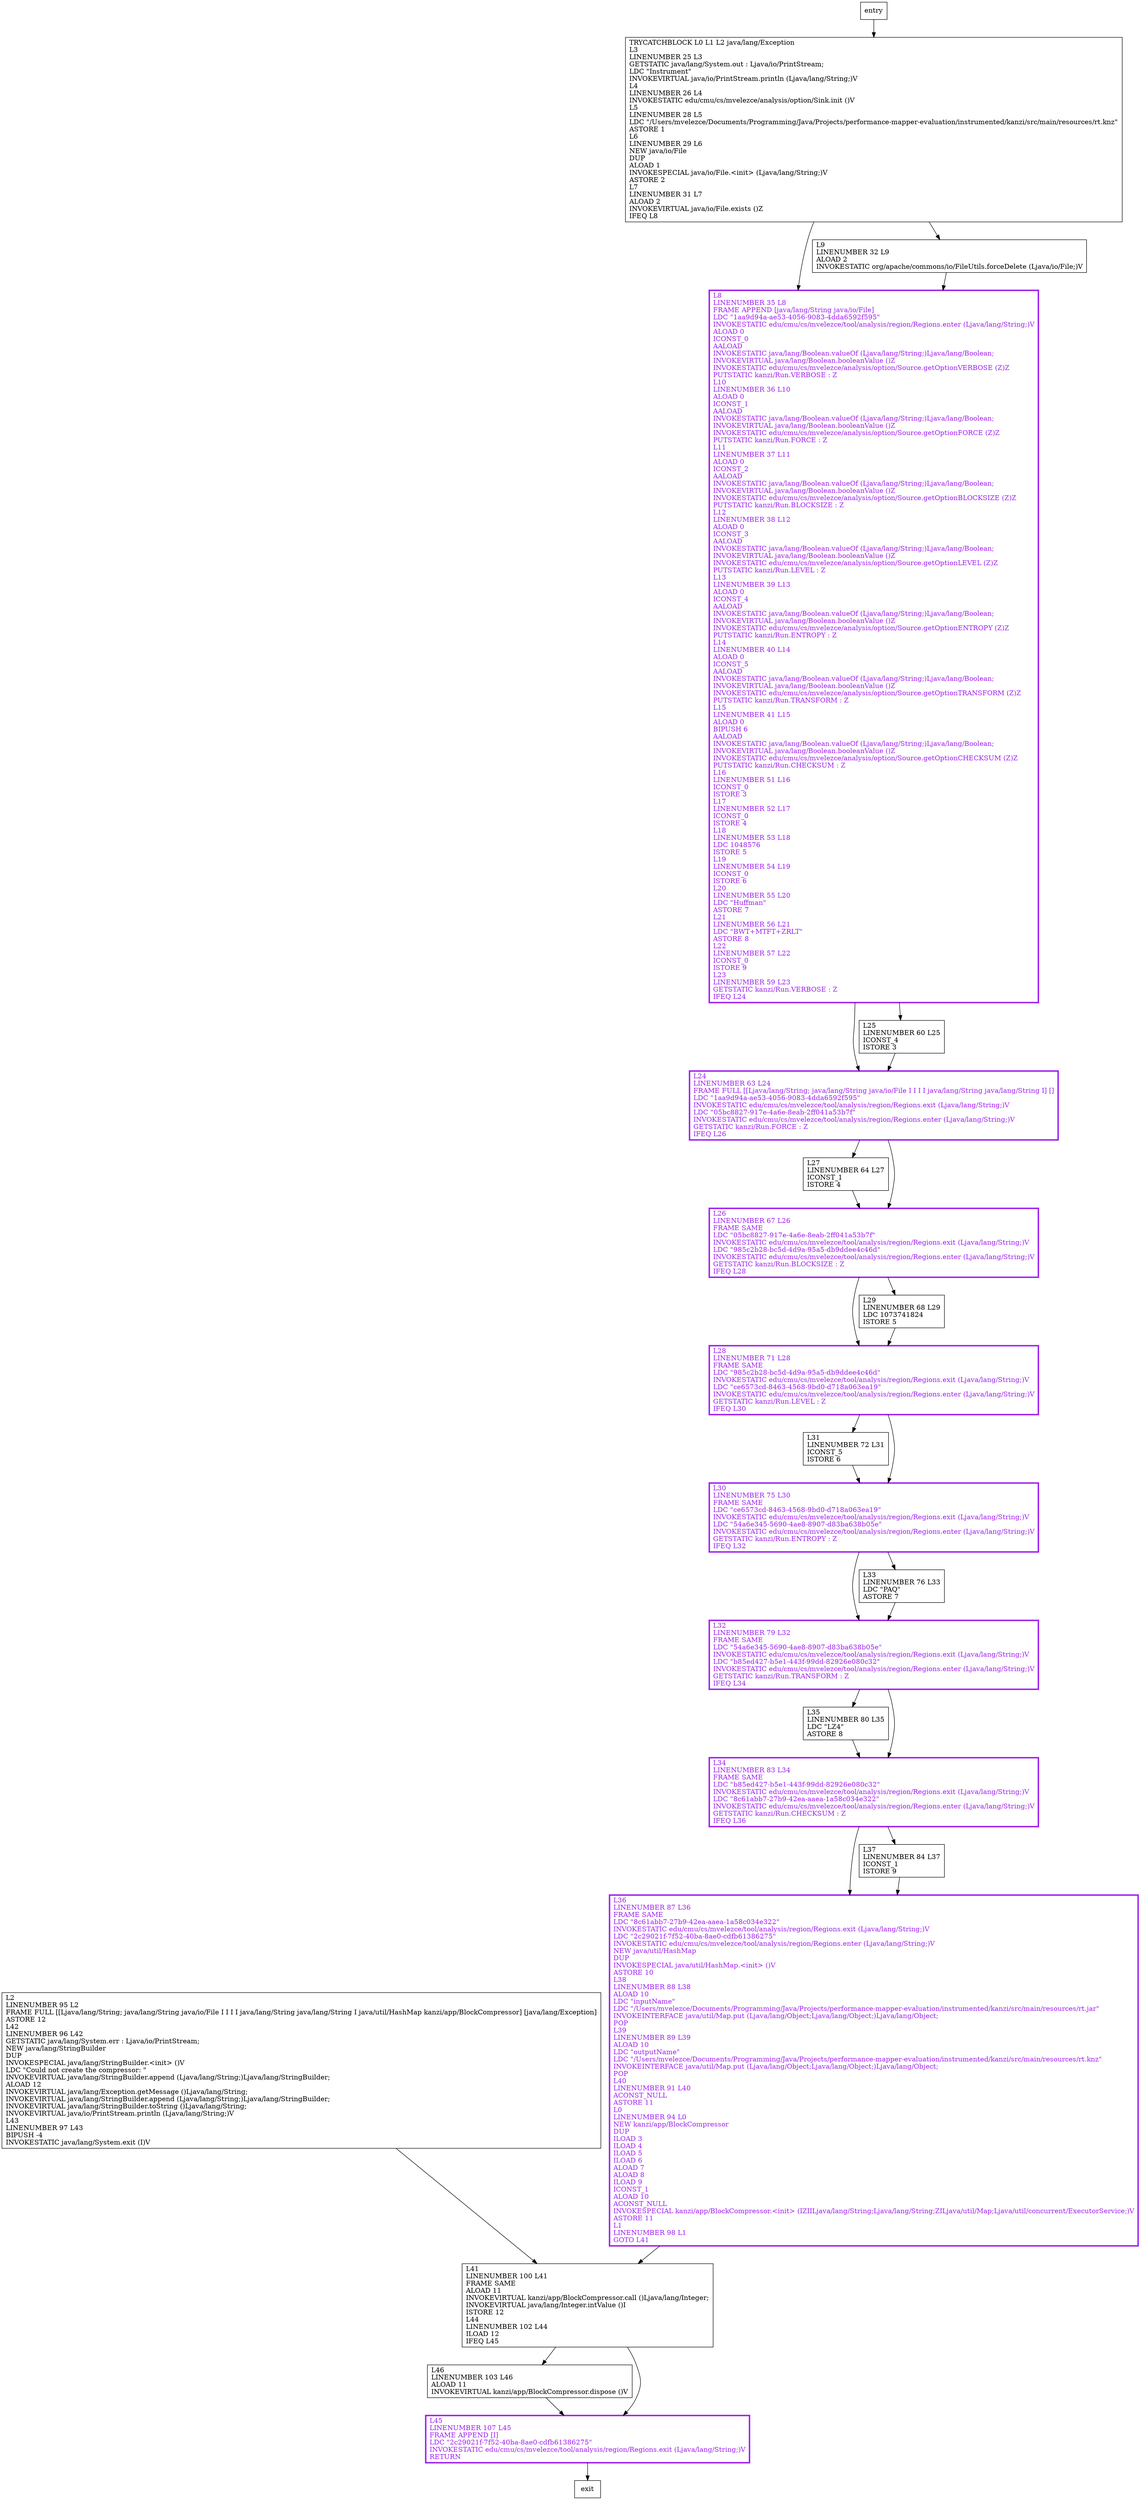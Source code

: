 digraph main {
node [shape=record];
1371179305 [label="L32\lLINENUMBER 79 L32\lFRAME SAME\lLDC \"54a6e345-5690-4ae8-8907-d83ba638b05e\"\lINVOKESTATIC edu/cmu/cs/mvelezce/tool/analysis/region/Regions.exit (Ljava/lang/String;)V\lLDC \"b85ed427-b5e1-443f-99dd-82926e080c32\"\lINVOKESTATIC edu/cmu/cs/mvelezce/tool/analysis/region/Regions.enter (Ljava/lang/String;)V\lGETSTATIC kanzi/Run.TRANSFORM : Z\lIFEQ L34\l"];
223212750 [label="L41\lLINENUMBER 100 L41\lFRAME SAME\lALOAD 11\lINVOKEVIRTUAL kanzi/app/BlockCompressor.call ()Ljava/lang/Integer;\lINVOKEVIRTUAL java/lang/Integer.intValue ()I\lISTORE 12\lL44\lLINENUMBER 102 L44\lILOAD 12\lIFEQ L45\l"];
810502280 [label="L35\lLINENUMBER 80 L35\lLDC \"LZ4\"\lASTORE 8\l"];
817177179 [label="L33\lLINENUMBER 76 L33\lLDC \"PAQ\"\lASTORE 7\l"];
745910472 [label="L24\lLINENUMBER 63 L24\lFRAME FULL [[Ljava/lang/String; java/lang/String java/io/File I I I I java/lang/String java/lang/String I] []\lLDC \"1aa9d94a-ae53-4056-9083-4dda6592f595\"\lINVOKESTATIC edu/cmu/cs/mvelezce/tool/analysis/region/Regions.exit (Ljava/lang/String;)V\lLDC \"05bc8827-917e-4a6e-8eab-2ff041a53b7f\"\lINVOKESTATIC edu/cmu/cs/mvelezce/tool/analysis/region/Regions.enter (Ljava/lang/String;)V\lGETSTATIC kanzi/Run.FORCE : Z\lIFEQ L26\l"];
746681550 [label="L46\lLINENUMBER 103 L46\lALOAD 11\lINVOKEVIRTUAL kanzi/app/BlockCompressor.dispose ()V\l"];
2108607777 [label="L31\lLINENUMBER 72 L31\lICONST_5\lISTORE 6\l"];
967348315 [label="L45\lLINENUMBER 107 L45\lFRAME APPEND [I]\lLDC \"2c29021f-7f52-40ba-8ae0-cdfb61386275\"\lINVOKESTATIC edu/cmu/cs/mvelezce/tool/analysis/region/Regions.exit (Ljava/lang/String;)V\lRETURN\l"];
294900736 [label="TRYCATCHBLOCK L0 L1 L2 java/lang/Exception\lL3\lLINENUMBER 25 L3\lGETSTATIC java/lang/System.out : Ljava/io/PrintStream;\lLDC \"Instrument\"\lINVOKEVIRTUAL java/io/PrintStream.println (Ljava/lang/String;)V\lL4\lLINENUMBER 26 L4\lINVOKESTATIC edu/cmu/cs/mvelezce/analysis/option/Sink.init ()V\lL5\lLINENUMBER 28 L5\lLDC \"/Users/mvelezce/Documents/Programming/Java/Projects/performance-mapper-evaluation/instrumented/kanzi/src/main/resources/rt.knz\"\lASTORE 1\lL6\lLINENUMBER 29 L6\lNEW java/io/File\lDUP\lALOAD 1\lINVOKESPECIAL java/io/File.\<init\> (Ljava/lang/String;)V\lASTORE 2\lL7\lLINENUMBER 31 L7\lALOAD 2\lINVOKEVIRTUAL java/io/File.exists ()Z\lIFEQ L8\l"];
600396434 [label="L25\lLINENUMBER 60 L25\lICONST_4\lISTORE 3\l"];
1841051478 [label="L8\lLINENUMBER 35 L8\lFRAME APPEND [java/lang/String java/io/File]\lLDC \"1aa9d94a-ae53-4056-9083-4dda6592f595\"\lINVOKESTATIC edu/cmu/cs/mvelezce/tool/analysis/region/Regions.enter (Ljava/lang/String;)V\lALOAD 0\lICONST_0\lAALOAD\lINVOKESTATIC java/lang/Boolean.valueOf (Ljava/lang/String;)Ljava/lang/Boolean;\lINVOKEVIRTUAL java/lang/Boolean.booleanValue ()Z\lINVOKESTATIC edu/cmu/cs/mvelezce/analysis/option/Source.getOptionVERBOSE (Z)Z\lPUTSTATIC kanzi/Run.VERBOSE : Z\lL10\lLINENUMBER 36 L10\lALOAD 0\lICONST_1\lAALOAD\lINVOKESTATIC java/lang/Boolean.valueOf (Ljava/lang/String;)Ljava/lang/Boolean;\lINVOKEVIRTUAL java/lang/Boolean.booleanValue ()Z\lINVOKESTATIC edu/cmu/cs/mvelezce/analysis/option/Source.getOptionFORCE (Z)Z\lPUTSTATIC kanzi/Run.FORCE : Z\lL11\lLINENUMBER 37 L11\lALOAD 0\lICONST_2\lAALOAD\lINVOKESTATIC java/lang/Boolean.valueOf (Ljava/lang/String;)Ljava/lang/Boolean;\lINVOKEVIRTUAL java/lang/Boolean.booleanValue ()Z\lINVOKESTATIC edu/cmu/cs/mvelezce/analysis/option/Source.getOptionBLOCKSIZE (Z)Z\lPUTSTATIC kanzi/Run.BLOCKSIZE : Z\lL12\lLINENUMBER 38 L12\lALOAD 0\lICONST_3\lAALOAD\lINVOKESTATIC java/lang/Boolean.valueOf (Ljava/lang/String;)Ljava/lang/Boolean;\lINVOKEVIRTUAL java/lang/Boolean.booleanValue ()Z\lINVOKESTATIC edu/cmu/cs/mvelezce/analysis/option/Source.getOptionLEVEL (Z)Z\lPUTSTATIC kanzi/Run.LEVEL : Z\lL13\lLINENUMBER 39 L13\lALOAD 0\lICONST_4\lAALOAD\lINVOKESTATIC java/lang/Boolean.valueOf (Ljava/lang/String;)Ljava/lang/Boolean;\lINVOKEVIRTUAL java/lang/Boolean.booleanValue ()Z\lINVOKESTATIC edu/cmu/cs/mvelezce/analysis/option/Source.getOptionENTROPY (Z)Z\lPUTSTATIC kanzi/Run.ENTROPY : Z\lL14\lLINENUMBER 40 L14\lALOAD 0\lICONST_5\lAALOAD\lINVOKESTATIC java/lang/Boolean.valueOf (Ljava/lang/String;)Ljava/lang/Boolean;\lINVOKEVIRTUAL java/lang/Boolean.booleanValue ()Z\lINVOKESTATIC edu/cmu/cs/mvelezce/analysis/option/Source.getOptionTRANSFORM (Z)Z\lPUTSTATIC kanzi/Run.TRANSFORM : Z\lL15\lLINENUMBER 41 L15\lALOAD 0\lBIPUSH 6\lAALOAD\lINVOKESTATIC java/lang/Boolean.valueOf (Ljava/lang/String;)Ljava/lang/Boolean;\lINVOKEVIRTUAL java/lang/Boolean.booleanValue ()Z\lINVOKESTATIC edu/cmu/cs/mvelezce/analysis/option/Source.getOptionCHECKSUM (Z)Z\lPUTSTATIC kanzi/Run.CHECKSUM : Z\lL16\lLINENUMBER 51 L16\lICONST_0\lISTORE 3\lL17\lLINENUMBER 52 L17\lICONST_0\lISTORE 4\lL18\lLINENUMBER 53 L18\lLDC 1048576\lISTORE 5\lL19\lLINENUMBER 54 L19\lICONST_0\lISTORE 6\lL20\lLINENUMBER 55 L20\lLDC \"Huffman\"\lASTORE 7\lL21\lLINENUMBER 56 L21\lLDC \"BWT+MTFT+ZRLT\"\lASTORE 8\lL22\lLINENUMBER 57 L22\lICONST_0\lISTORE 9\lL23\lLINENUMBER 59 L23\lGETSTATIC kanzi/Run.VERBOSE : Z\lIFEQ L24\l"];
1079606421 [label="L30\lLINENUMBER 75 L30\lFRAME SAME\lLDC \"ce6573cd-8463-4568-9bd0-d718a063ea19\"\lINVOKESTATIC edu/cmu/cs/mvelezce/tool/analysis/region/Regions.exit (Ljava/lang/String;)V\lLDC \"54a6e345-5690-4ae8-8907-d83ba638b05e\"\lINVOKESTATIC edu/cmu/cs/mvelezce/tool/analysis/region/Regions.enter (Ljava/lang/String;)V\lGETSTATIC kanzi/Run.ENTROPY : Z\lIFEQ L32\l"];
648155246 [label="L9\lLINENUMBER 32 L9\lALOAD 2\lINVOKESTATIC org/apache/commons/io/FileUtils.forceDelete (Ljava/io/File;)V\l"];
413570014 [label="L28\lLINENUMBER 71 L28\lFRAME SAME\lLDC \"985c2b28-bc5d-4d9a-95a5-db9ddee4c46d\"\lINVOKESTATIC edu/cmu/cs/mvelezce/tool/analysis/region/Regions.exit (Ljava/lang/String;)V\lLDC \"ce6573cd-8463-4568-9bd0-d718a063ea19\"\lINVOKESTATIC edu/cmu/cs/mvelezce/tool/analysis/region/Regions.enter (Ljava/lang/String;)V\lGETSTATIC kanzi/Run.LEVEL : Z\lIFEQ L30\l"];
433357788 [label="L27\lLINENUMBER 64 L27\lICONST_1\lISTORE 4\l"];
1192027879 [label="L2\lLINENUMBER 95 L2\lFRAME FULL [[Ljava/lang/String; java/lang/String java/io/File I I I I java/lang/String java/lang/String I java/util/HashMap kanzi/app/BlockCompressor] [java/lang/Exception]\lASTORE 12\lL42\lLINENUMBER 96 L42\lGETSTATIC java/lang/System.err : Ljava/io/PrintStream;\lNEW java/lang/StringBuilder\lDUP\lINVOKESPECIAL java/lang/StringBuilder.\<init\> ()V\lLDC \"Could not create the compressor: \"\lINVOKEVIRTUAL java/lang/StringBuilder.append (Ljava/lang/String;)Ljava/lang/StringBuilder;\lALOAD 12\lINVOKEVIRTUAL java/lang/Exception.getMessage ()Ljava/lang/String;\lINVOKEVIRTUAL java/lang/StringBuilder.append (Ljava/lang/String;)Ljava/lang/StringBuilder;\lINVOKEVIRTUAL java/lang/StringBuilder.toString ()Ljava/lang/String;\lINVOKEVIRTUAL java/io/PrintStream.println (Ljava/lang/String;)V\lL43\lLINENUMBER 97 L43\lBIPUSH -4\lINVOKESTATIC java/lang/System.exit (I)V\l"];
792971066 [label="L26\lLINENUMBER 67 L26\lFRAME SAME\lLDC \"05bc8827-917e-4a6e-8eab-2ff041a53b7f\"\lINVOKESTATIC edu/cmu/cs/mvelezce/tool/analysis/region/Regions.exit (Ljava/lang/String;)V\lLDC \"985c2b28-bc5d-4d9a-95a5-db9ddee4c46d\"\lINVOKESTATIC edu/cmu/cs/mvelezce/tool/analysis/region/Regions.enter (Ljava/lang/String;)V\lGETSTATIC kanzi/Run.BLOCKSIZE : Z\lIFEQ L28\l"];
901348457 [label="L36\lLINENUMBER 87 L36\lFRAME SAME\lLDC \"8c61abb7-27b9-42ea-aaea-1a58c034e322\"\lINVOKESTATIC edu/cmu/cs/mvelezce/tool/analysis/region/Regions.exit (Ljava/lang/String;)V\lLDC \"2c29021f-7f52-40ba-8ae0-cdfb61386275\"\lINVOKESTATIC edu/cmu/cs/mvelezce/tool/analysis/region/Regions.enter (Ljava/lang/String;)V\lNEW java/util/HashMap\lDUP\lINVOKESPECIAL java/util/HashMap.\<init\> ()V\lASTORE 10\lL38\lLINENUMBER 88 L38\lALOAD 10\lLDC \"inputName\"\lLDC \"/Users/mvelezce/Documents/Programming/Java/Projects/performance-mapper-evaluation/instrumented/kanzi/src/main/resources/rt.jar\"\lINVOKEINTERFACE java/util/Map.put (Ljava/lang/Object;Ljava/lang/Object;)Ljava/lang/Object;\lPOP\lL39\lLINENUMBER 89 L39\lALOAD 10\lLDC \"outputName\"\lLDC \"/Users/mvelezce/Documents/Programming/Java/Projects/performance-mapper-evaluation/instrumented/kanzi/src/main/resources/rt.knz\"\lINVOKEINTERFACE java/util/Map.put (Ljava/lang/Object;Ljava/lang/Object;)Ljava/lang/Object;\lPOP\lL40\lLINENUMBER 91 L40\lACONST_NULL\lASTORE 11\lL0\lLINENUMBER 94 L0\lNEW kanzi/app/BlockCompressor\lDUP\lILOAD 3\lILOAD 4\lILOAD 5\lILOAD 6\lALOAD 7\lALOAD 8\lILOAD 9\lICONST_1\lALOAD 10\lACONST_NULL\lINVOKESPECIAL kanzi/app/BlockCompressor.\<init\> (IZIILjava/lang/String;Ljava/lang/String;ZILjava/util/Map;Ljava/util/concurrent/ExecutorService;)V\lASTORE 11\lL1\lLINENUMBER 98 L1\lGOTO L41\l"];
990076172 [label="L34\lLINENUMBER 83 L34\lFRAME SAME\lLDC \"b85ed427-b5e1-443f-99dd-82926e080c32\"\lINVOKESTATIC edu/cmu/cs/mvelezce/tool/analysis/region/Regions.exit (Ljava/lang/String;)V\lLDC \"8c61abb7-27b9-42ea-aaea-1a58c034e322\"\lINVOKESTATIC edu/cmu/cs/mvelezce/tool/analysis/region/Regions.enter (Ljava/lang/String;)V\lGETSTATIC kanzi/Run.CHECKSUM : Z\lIFEQ L36\l"];
738666367 [label="L37\lLINENUMBER 84 L37\lICONST_1\lISTORE 9\l"];
1897009050 [label="L29\lLINENUMBER 68 L29\lLDC 1073741824\lISTORE 5\l"];
entry;
exit;
1371179305 -> 810502280;
1371179305 -> 990076172;
223212750 -> 746681550;
223212750 -> 967348315;
810502280 -> 990076172;
817177179 -> 1371179305;
745910472 -> 433357788;
745910472 -> 792971066;
746681550 -> 967348315;
2108607777 -> 1079606421;
967348315 -> exit;
294900736 -> 1841051478;
294900736 -> 648155246;
600396434 -> 745910472;
entry -> 294900736;
1841051478 -> 745910472;
1841051478 -> 600396434;
1079606421 -> 1371179305;
1079606421 -> 817177179;
648155246 -> 1841051478;
413570014 -> 1079606421;
413570014 -> 2108607777;
433357788 -> 792971066;
1192027879 -> 223212750;
792971066 -> 413570014;
792971066 -> 1897009050;
901348457 -> 223212750;
990076172 -> 901348457;
990076172 -> 738666367;
738666367 -> 901348457;
1897009050 -> 413570014;
1371179305[fontcolor="purple", penwidth=3, color="purple"];
1841051478[fontcolor="purple", penwidth=3, color="purple"];
1079606421[fontcolor="purple", penwidth=3, color="purple"];
745910472[fontcolor="purple", penwidth=3, color="purple"];
413570014[fontcolor="purple", penwidth=3, color="purple"];
967348315[fontcolor="purple", penwidth=3, color="purple"];
792971066[fontcolor="purple", penwidth=3, color="purple"];
901348457[fontcolor="purple", penwidth=3, color="purple"];
990076172[fontcolor="purple", penwidth=3, color="purple"];
}
